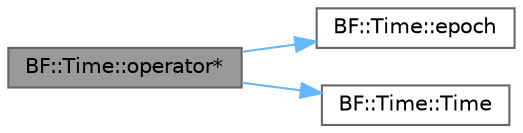 digraph "BF::Time::operator*"
{
 // LATEX_PDF_SIZE
  bgcolor="transparent";
  edge [fontname=Helvetica,fontsize=10,labelfontname=Helvetica,labelfontsize=10];
  node [fontname=Helvetica,fontsize=10,shape=box,height=0.2,width=0.4];
  rankdir="LR";
  Node1 [id="Node000001",label="BF::Time::operator*",height=0.2,width=0.4,color="gray40", fillcolor="grey60", style="filled", fontcolor="black",tooltip=" "];
  Node1 -> Node2 [id="edge1_Node000001_Node000002",color="steelblue1",style="solid",tooltip=" "];
  Node2 [id="Node000002",label="BF::Time::epoch",height=0.2,width=0.4,color="grey40", fillcolor="white", style="filled",URL="$d0/df9/classBF_1_1Time.html#ae635a88ef43baaa8f3e43a6b7cb8ff30",tooltip=" "];
  Node1 -> Node3 [id="edge2_Node000001_Node000003",color="steelblue1",style="solid",tooltip=" "];
  Node3 [id="Node000003",label="BF::Time::Time",height=0.2,width=0.4,color="grey40", fillcolor="white", style="filled",URL="$d0/df9/classBF_1_1Time.html#a4245e409c7347d1d671858962c2ca3b5",tooltip=" "];
}
